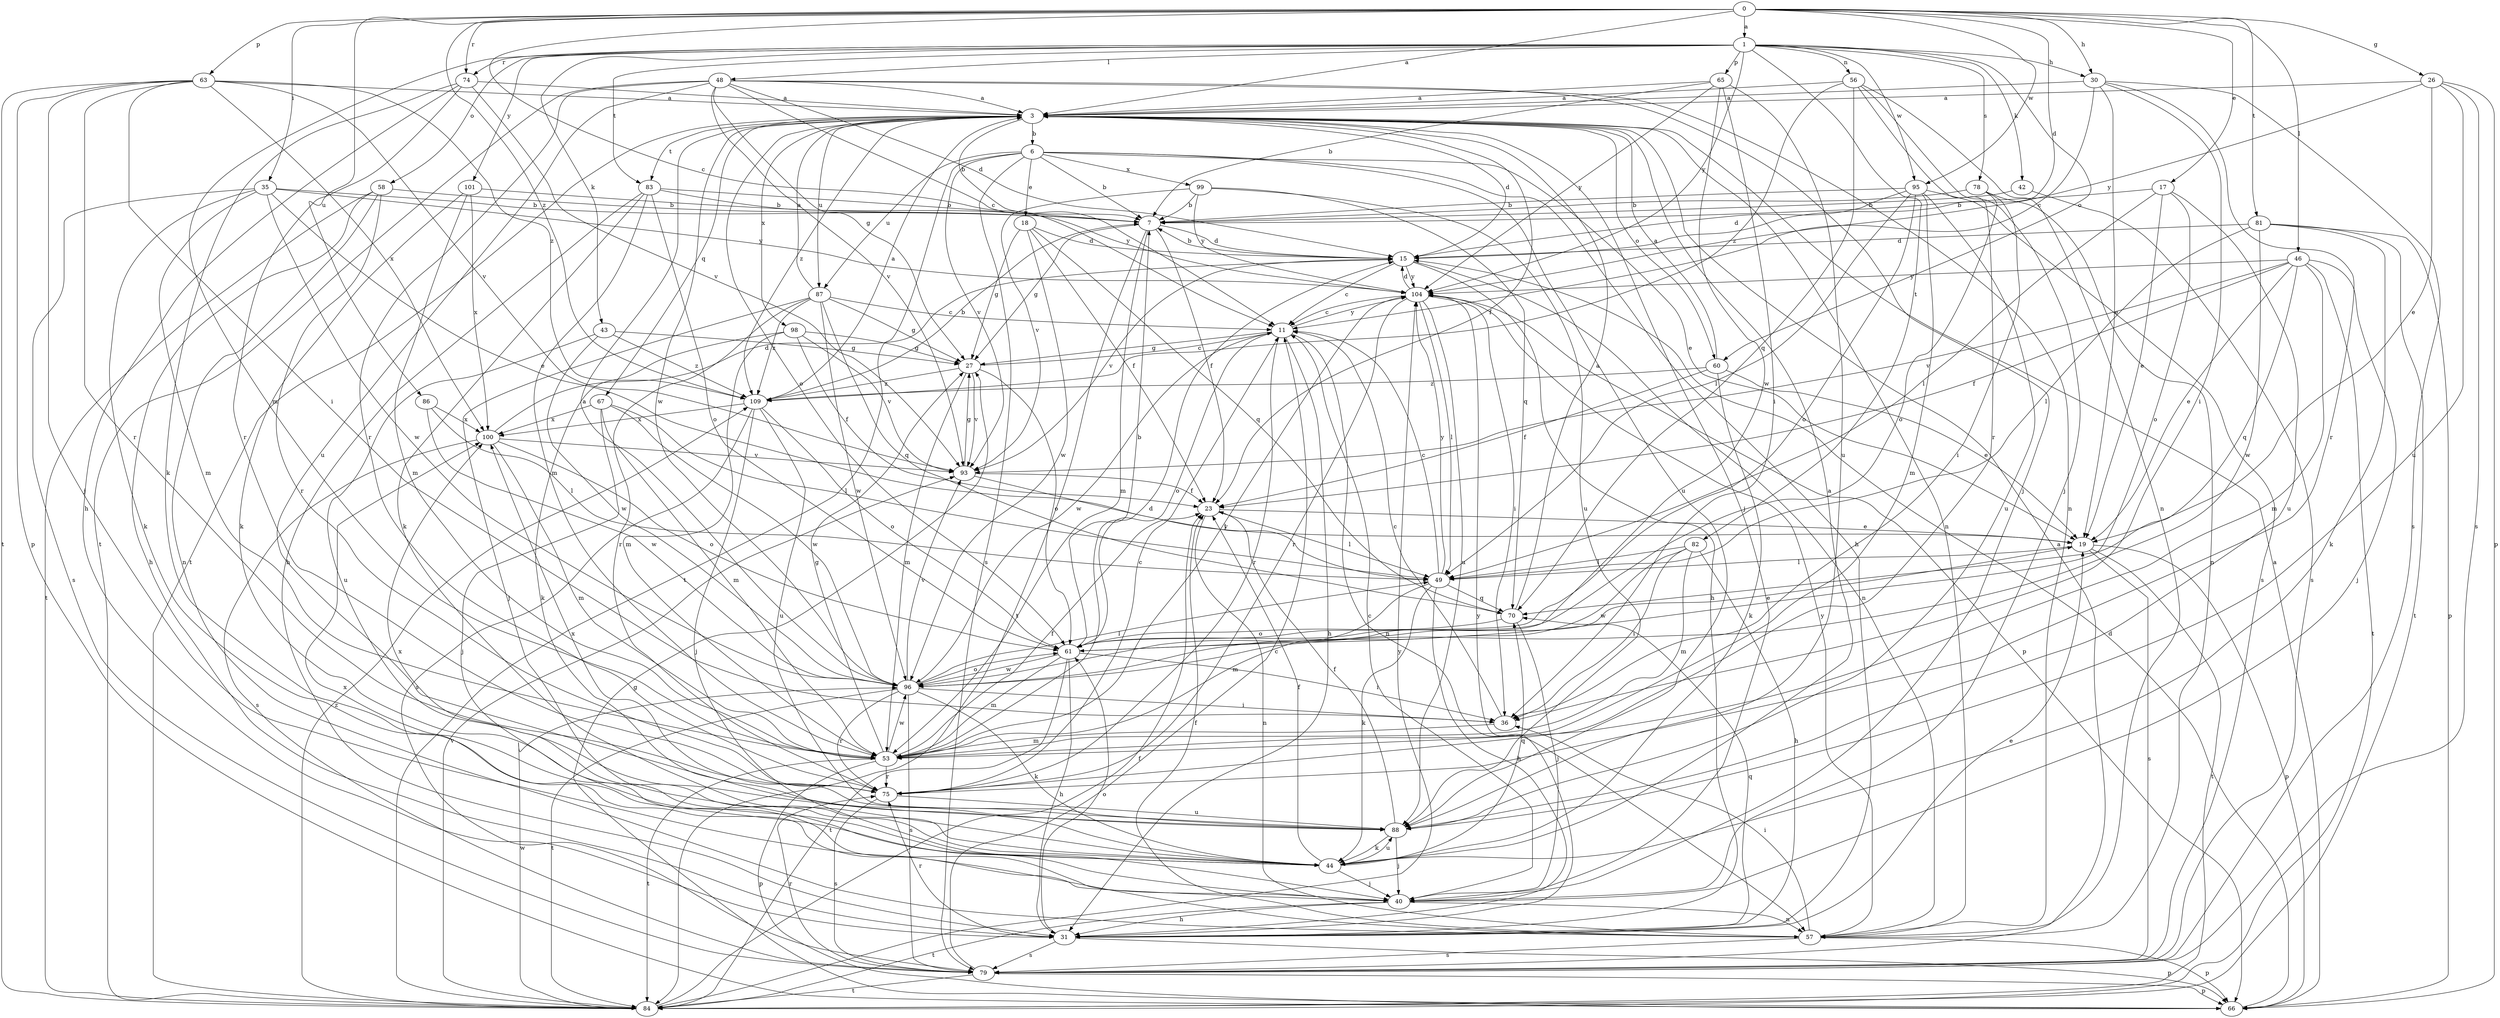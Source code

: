 strict digraph  {
0;
1;
3;
6;
7;
11;
15;
17;
18;
19;
23;
26;
27;
30;
31;
35;
36;
40;
42;
43;
44;
46;
48;
49;
53;
56;
57;
58;
60;
61;
63;
65;
66;
67;
70;
74;
75;
78;
79;
81;
82;
83;
84;
86;
87;
88;
93;
95;
96;
98;
99;
100;
101;
104;
109;
0 -> 1  [label=a];
0 -> 3  [label=a];
0 -> 11  [label=c];
0 -> 15  [label=d];
0 -> 17  [label=e];
0 -> 26  [label=g];
0 -> 30  [label=h];
0 -> 35  [label=i];
0 -> 46  [label=l];
0 -> 63  [label=p];
0 -> 74  [label=r];
0 -> 81  [label=t];
0 -> 86  [label=u];
0 -> 95  [label=w];
0 -> 109  [label=z];
1 -> 30  [label=h];
1 -> 42  [label=k];
1 -> 43  [label=k];
1 -> 48  [label=l];
1 -> 53  [label=m];
1 -> 56  [label=n];
1 -> 58  [label=o];
1 -> 60  [label=o];
1 -> 65  [label=p];
1 -> 74  [label=r];
1 -> 78  [label=s];
1 -> 82  [label=t];
1 -> 83  [label=t];
1 -> 95  [label=w];
1 -> 101  [label=y];
1 -> 104  [label=y];
3 -> 6  [label=b];
3 -> 7  [label=b];
3 -> 15  [label=d];
3 -> 23  [label=f];
3 -> 40  [label=j];
3 -> 57  [label=n];
3 -> 60  [label=o];
3 -> 61  [label=o];
3 -> 67  [label=q];
3 -> 83  [label=t];
3 -> 84  [label=t];
3 -> 87  [label=u];
3 -> 96  [label=w];
3 -> 98  [label=x];
3 -> 109  [label=z];
6 -> 7  [label=b];
6 -> 18  [label=e];
6 -> 19  [label=e];
6 -> 31  [label=h];
6 -> 79  [label=s];
6 -> 84  [label=t];
6 -> 87  [label=u];
6 -> 88  [label=u];
6 -> 93  [label=v];
6 -> 99  [label=x];
7 -> 15  [label=d];
7 -> 23  [label=f];
7 -> 27  [label=g];
7 -> 53  [label=m];
7 -> 84  [label=t];
11 -> 27  [label=g];
11 -> 31  [label=h];
11 -> 57  [label=n];
11 -> 61  [label=o];
11 -> 75  [label=r];
11 -> 96  [label=w];
11 -> 104  [label=y];
15 -> 7  [label=b];
15 -> 11  [label=c];
15 -> 31  [label=h];
15 -> 57  [label=n];
15 -> 93  [label=v];
15 -> 104  [label=y];
17 -> 7  [label=b];
17 -> 19  [label=e];
17 -> 49  [label=l];
17 -> 61  [label=o];
17 -> 88  [label=u];
18 -> 15  [label=d];
18 -> 23  [label=f];
18 -> 27  [label=g];
18 -> 70  [label=q];
18 -> 96  [label=w];
19 -> 49  [label=l];
19 -> 66  [label=p];
19 -> 79  [label=s];
19 -> 84  [label=t];
23 -> 19  [label=e];
23 -> 49  [label=l];
23 -> 57  [label=n];
26 -> 3  [label=a];
26 -> 19  [label=e];
26 -> 66  [label=p];
26 -> 79  [label=s];
26 -> 88  [label=u];
26 -> 104  [label=y];
27 -> 11  [label=c];
27 -> 53  [label=m];
27 -> 61  [label=o];
27 -> 93  [label=v];
27 -> 109  [label=z];
30 -> 3  [label=a];
30 -> 11  [label=c];
30 -> 19  [label=e];
30 -> 36  [label=i];
30 -> 75  [label=r];
30 -> 79  [label=s];
31 -> 19  [label=e];
31 -> 61  [label=o];
31 -> 66  [label=p];
31 -> 70  [label=q];
31 -> 75  [label=r];
31 -> 79  [label=s];
31 -> 104  [label=y];
35 -> 7  [label=b];
35 -> 19  [label=e];
35 -> 44  [label=k];
35 -> 53  [label=m];
35 -> 79  [label=s];
35 -> 96  [label=w];
35 -> 104  [label=y];
36 -> 11  [label=c];
36 -> 53  [label=m];
40 -> 11  [label=c];
40 -> 31  [label=h];
40 -> 57  [label=n];
40 -> 84  [label=t];
42 -> 7  [label=b];
42 -> 79  [label=s];
43 -> 27  [label=g];
43 -> 88  [label=u];
43 -> 96  [label=w];
43 -> 109  [label=z];
44 -> 3  [label=a];
44 -> 23  [label=f];
44 -> 40  [label=j];
44 -> 70  [label=q];
44 -> 88  [label=u];
44 -> 100  [label=x];
46 -> 19  [label=e];
46 -> 23  [label=f];
46 -> 40  [label=j];
46 -> 53  [label=m];
46 -> 70  [label=q];
46 -> 84  [label=t];
46 -> 93  [label=v];
46 -> 104  [label=y];
48 -> 3  [label=a];
48 -> 11  [label=c];
48 -> 15  [label=d];
48 -> 27  [label=g];
48 -> 40  [label=j];
48 -> 57  [label=n];
48 -> 75  [label=r];
48 -> 84  [label=t];
48 -> 88  [label=u];
48 -> 93  [label=v];
49 -> 11  [label=c];
49 -> 31  [label=h];
49 -> 44  [label=k];
49 -> 53  [label=m];
49 -> 70  [label=q];
49 -> 104  [label=y];
53 -> 15  [label=d];
53 -> 23  [label=f];
53 -> 27  [label=g];
53 -> 66  [label=p];
53 -> 75  [label=r];
53 -> 84  [label=t];
53 -> 96  [label=w];
53 -> 104  [label=y];
56 -> 3  [label=a];
56 -> 40  [label=j];
56 -> 57  [label=n];
56 -> 70  [label=q];
56 -> 75  [label=r];
56 -> 109  [label=z];
57 -> 23  [label=f];
57 -> 36  [label=i];
57 -> 66  [label=p];
57 -> 79  [label=s];
57 -> 100  [label=x];
57 -> 104  [label=y];
58 -> 7  [label=b];
58 -> 31  [label=h];
58 -> 57  [label=n];
58 -> 75  [label=r];
58 -> 84  [label=t];
60 -> 3  [label=a];
60 -> 19  [label=e];
60 -> 23  [label=f];
60 -> 44  [label=k];
60 -> 109  [label=z];
61 -> 7  [label=b];
61 -> 19  [label=e];
61 -> 31  [label=h];
61 -> 36  [label=i];
61 -> 53  [label=m];
61 -> 84  [label=t];
61 -> 96  [label=w];
63 -> 3  [label=a];
63 -> 36  [label=i];
63 -> 40  [label=j];
63 -> 66  [label=p];
63 -> 75  [label=r];
63 -> 84  [label=t];
63 -> 93  [label=v];
63 -> 100  [label=x];
63 -> 109  [label=z];
65 -> 3  [label=a];
65 -> 7  [label=b];
65 -> 36  [label=i];
65 -> 88  [label=u];
65 -> 96  [label=w];
65 -> 104  [label=y];
66 -> 3  [label=a];
66 -> 15  [label=d];
66 -> 27  [label=g];
67 -> 40  [label=j];
67 -> 49  [label=l];
67 -> 53  [label=m];
67 -> 96  [label=w];
67 -> 100  [label=x];
70 -> 3  [label=a];
70 -> 40  [label=j];
70 -> 61  [label=o];
74 -> 3  [label=a];
74 -> 31  [label=h];
74 -> 44  [label=k];
74 -> 75  [label=r];
74 -> 93  [label=v];
75 -> 11  [label=c];
75 -> 79  [label=s];
75 -> 88  [label=u];
78 -> 7  [label=b];
78 -> 36  [label=i];
78 -> 57  [label=n];
78 -> 61  [label=o];
79 -> 3  [label=a];
79 -> 11  [label=c];
79 -> 66  [label=p];
79 -> 75  [label=r];
79 -> 84  [label=t];
81 -> 15  [label=d];
81 -> 44  [label=k];
81 -> 49  [label=l];
81 -> 66  [label=p];
81 -> 84  [label=t];
81 -> 96  [label=w];
82 -> 31  [label=h];
82 -> 36  [label=i];
82 -> 49  [label=l];
82 -> 53  [label=m];
82 -> 96  [label=w];
83 -> 7  [label=b];
83 -> 31  [label=h];
83 -> 44  [label=k];
83 -> 53  [label=m];
83 -> 61  [label=o];
83 -> 104  [label=y];
84 -> 23  [label=f];
84 -> 93  [label=v];
84 -> 96  [label=w];
84 -> 104  [label=y];
84 -> 109  [label=z];
86 -> 49  [label=l];
86 -> 96  [label=w];
86 -> 100  [label=x];
87 -> 3  [label=a];
87 -> 11  [label=c];
87 -> 27  [label=g];
87 -> 40  [label=j];
87 -> 70  [label=q];
87 -> 75  [label=r];
87 -> 96  [label=w];
87 -> 109  [label=z];
88 -> 23  [label=f];
88 -> 40  [label=j];
88 -> 44  [label=k];
88 -> 100  [label=x];
93 -> 23  [label=f];
93 -> 27  [label=g];
93 -> 49  [label=l];
95 -> 7  [label=b];
95 -> 15  [label=d];
95 -> 49  [label=l];
95 -> 53  [label=m];
95 -> 61  [label=o];
95 -> 79  [label=s];
95 -> 88  [label=u];
96 -> 3  [label=a];
96 -> 36  [label=i];
96 -> 44  [label=k];
96 -> 49  [label=l];
96 -> 61  [label=o];
96 -> 75  [label=r];
96 -> 79  [label=s];
96 -> 84  [label=t];
96 -> 93  [label=v];
98 -> 23  [label=f];
98 -> 27  [label=g];
98 -> 44  [label=k];
98 -> 53  [label=m];
98 -> 93  [label=v];
99 -> 7  [label=b];
99 -> 70  [label=q];
99 -> 88  [label=u];
99 -> 93  [label=v];
99 -> 104  [label=y];
100 -> 15  [label=d];
100 -> 53  [label=m];
100 -> 61  [label=o];
100 -> 79  [label=s];
100 -> 93  [label=v];
101 -> 7  [label=b];
101 -> 44  [label=k];
101 -> 53  [label=m];
101 -> 100  [label=x];
104 -> 11  [label=c];
104 -> 15  [label=d];
104 -> 36  [label=i];
104 -> 49  [label=l];
104 -> 66  [label=p];
104 -> 75  [label=r];
104 -> 88  [label=u];
109 -> 3  [label=a];
109 -> 7  [label=b];
109 -> 40  [label=j];
109 -> 61  [label=o];
109 -> 79  [label=s];
109 -> 88  [label=u];
109 -> 100  [label=x];
}
